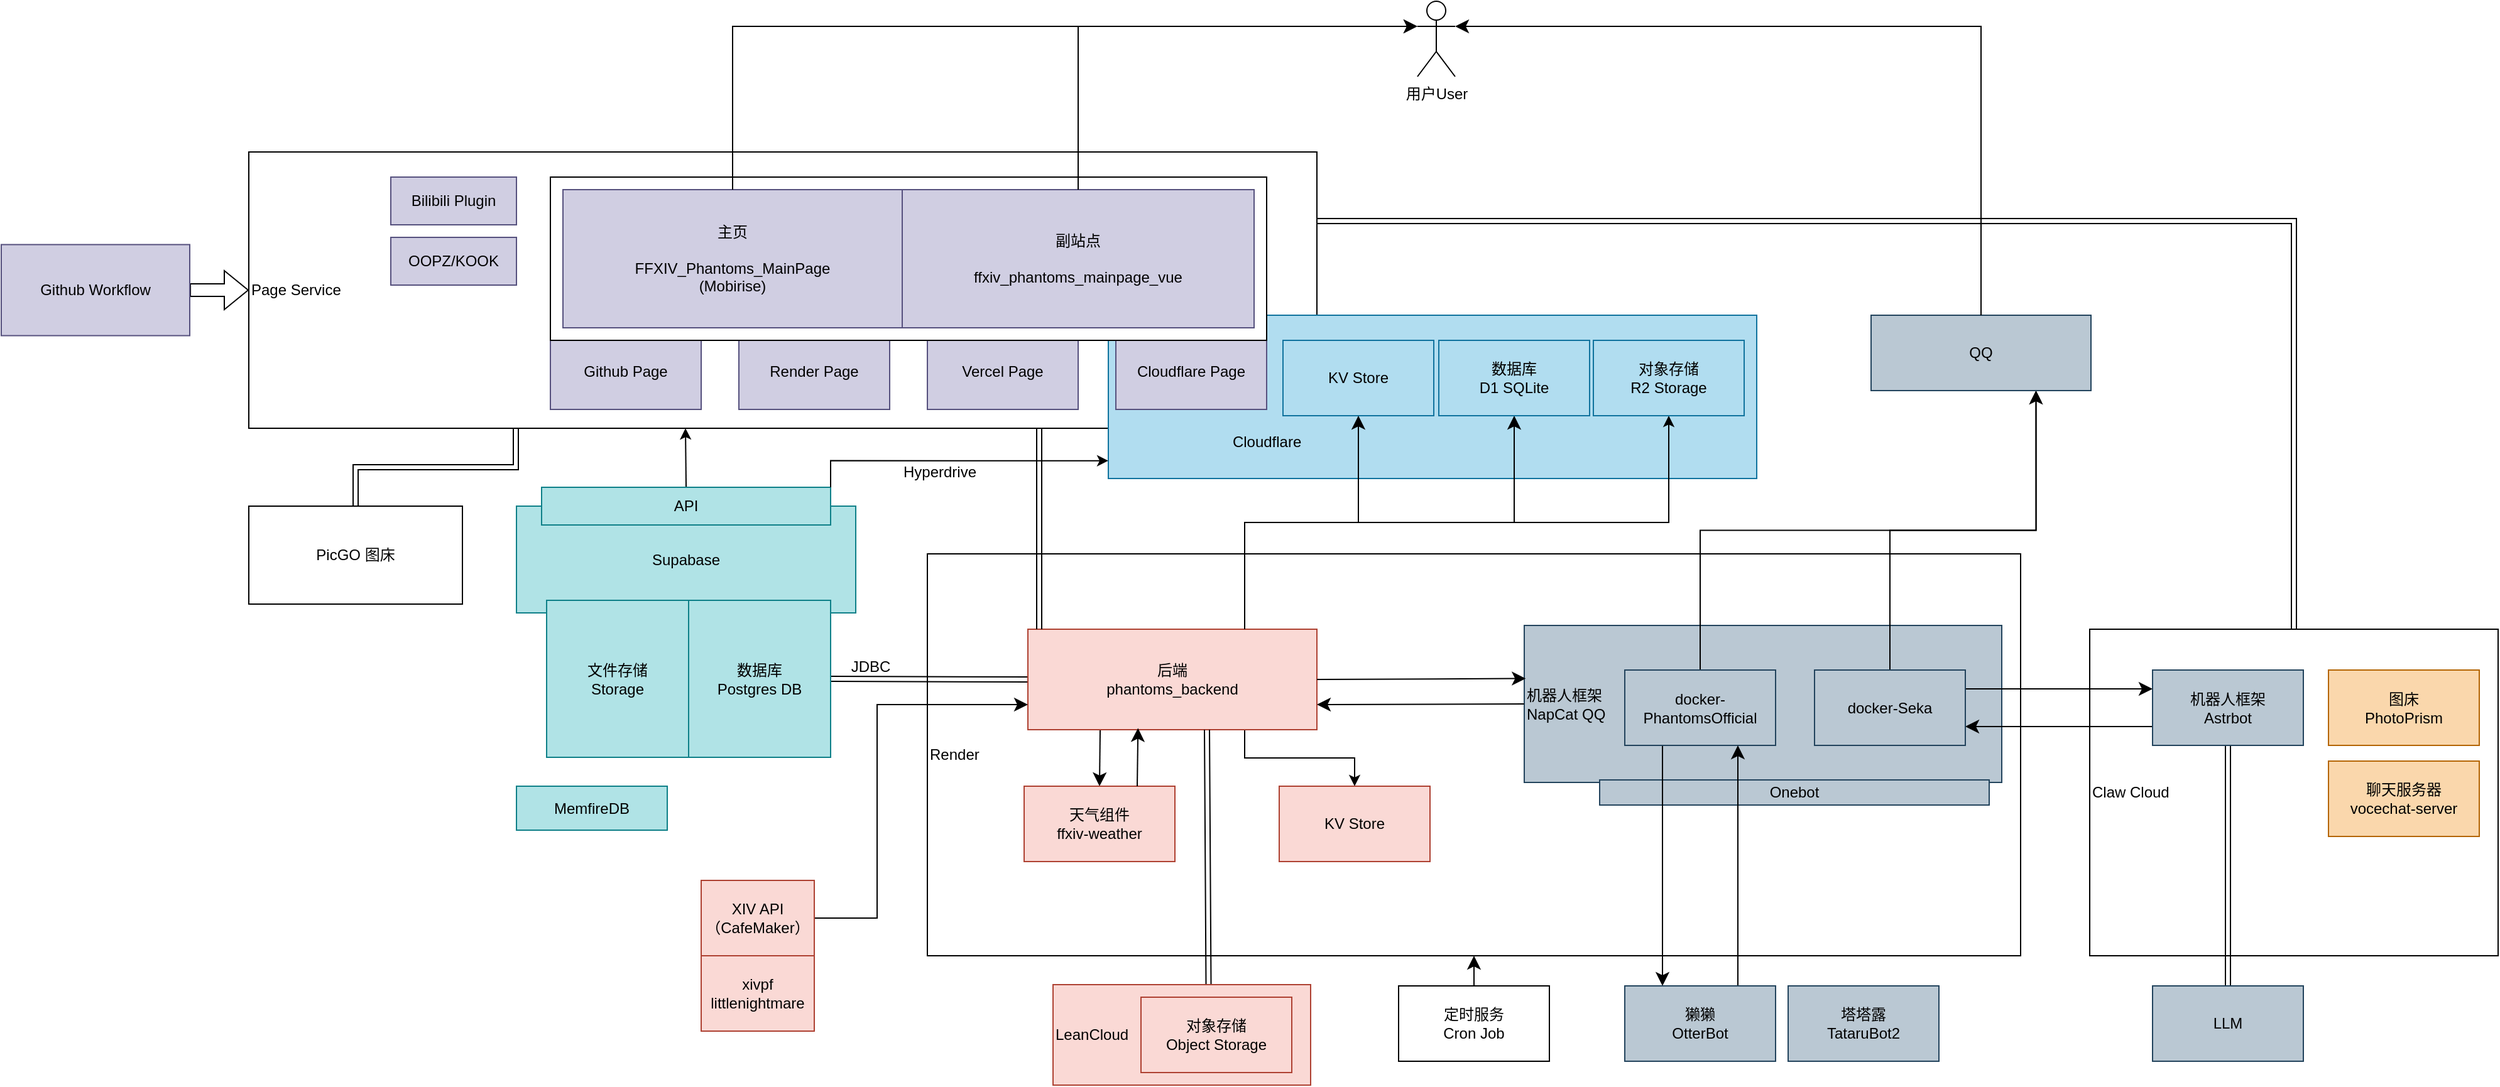 <mxfile version="27.2.0">
  <diagram name="第 1 页" id="wFyW_Cmr_p7eIlI1zy-i">
    <mxGraphModel dx="3038" dy="2620" grid="1" gridSize="10" guides="1" tooltips="1" connect="1" arrows="1" fold="1" page="1" pageScale="1" pageWidth="827" pageHeight="1169" background="#ffffff" math="0" shadow="0">
      <root>
        <mxCell id="0" />
        <mxCell id="1" parent="0" />
        <mxCell id="2_VgH_F3UV7ENEaMxQOe-33" value="Claw Cloud" style="rounded=0;whiteSpace=wrap;html=1;align=left;" parent="1" vertex="1">
          <mxGeometry x="1485" y="420" width="325" height="260" as="geometry" />
        </mxCell>
        <mxCell id="2_VgH_F3UV7ENEaMxQOe-67" style="edgeStyle=orthogonalEdgeStyle;rounded=0;orthogonalLoop=1;jettySize=auto;html=1;exitX=1;exitY=0.25;exitDx=0;exitDy=0;entryX=0.5;entryY=0;entryDx=0;entryDy=0;fontSize=12;shape=link;" parent="1" source="2_VgH_F3UV7ENEaMxQOe-3" target="2_VgH_F3UV7ENEaMxQOe-33" edge="1">
          <mxGeometry relative="1" as="geometry" />
        </mxCell>
        <mxCell id="2_VgH_F3UV7ENEaMxQOe-3" value="Page Service" style="rounded=0;whiteSpace=wrap;html=1;align=left;" parent="1" vertex="1">
          <mxGeometry x="20" y="40" width="850" height="220" as="geometry" />
        </mxCell>
        <mxCell id="2_VgH_F3UV7ENEaMxQOe-41" value="&lt;div&gt;&lt;br&gt;&lt;/div&gt;&lt;div&gt;&lt;br&gt;&lt;/div&gt;&lt;div&gt;&lt;br&gt;&lt;/div&gt;&lt;div&gt;&lt;br&gt;&lt;/div&gt;&lt;div&gt;&lt;br&gt;&lt;/div&gt;Cloudflare&amp;nbsp; &amp;nbsp; &amp;nbsp; &amp;nbsp; &amp;nbsp; &amp;nbsp; &amp;nbsp; &amp;nbsp; &amp;nbsp; &amp;nbsp; &amp;nbsp; &amp;nbsp; &amp;nbsp; &amp;nbsp; &amp;nbsp; &amp;nbsp; &amp;nbsp; &amp;nbsp; &amp;nbsp; &amp;nbsp; &amp;nbsp; &amp;nbsp; &amp;nbsp; &amp;nbsp; &amp;nbsp; &amp;nbsp; &amp;nbsp; &amp;nbsp; &amp;nbsp; &amp;nbsp; &amp;nbsp; &amp;nbsp; &amp;nbsp; &amp;nbsp; &amp;nbsp; &amp;nbsp; &amp;nbsp; &amp;nbsp; &amp;nbsp; &amp;nbsp;" style="rounded=0;whiteSpace=wrap;html=1;fillColor=#b1ddf0;strokeColor=#10739e;" parent="1" vertex="1">
          <mxGeometry x="704" y="170" width="516" height="130" as="geometry" />
        </mxCell>
        <mxCell id="2_VgH_F3UV7ENEaMxQOe-1" value="Render" style="rounded=0;whiteSpace=wrap;html=1;align=left;" parent="1" vertex="1">
          <mxGeometry x="560" y="360" width="870" height="320" as="geometry" />
        </mxCell>
        <mxCell id="2_VgH_F3UV7ENEaMxQOe-6" value="&lt;div&gt;&lt;span style=&quot;background-color: transparent; color: light-dark(rgb(0, 0, 0), rgb(255, 255, 255));&quot;&gt;机器人框架&lt;/span&gt;&lt;/div&gt;NapCat QQ" style="rounded=0;whiteSpace=wrap;html=1;align=left;fillColor=#bac8d3;strokeColor=#23445d;" parent="1" vertex="1">
          <mxGeometry x="1035" y="417" width="380" height="125" as="geometry" />
        </mxCell>
        <mxCell id="2_VgH_F3UV7ENEaMxQOe-2" value="Supabase" style="rounded=0;whiteSpace=wrap;html=1;fillColor=#b0e3e6;strokeColor=#0e8088;" parent="1" vertex="1">
          <mxGeometry x="233" y="322" width="270" height="85" as="geometry" />
        </mxCell>
        <mxCell id="2_VgH_F3UV7ENEaMxQOe-4" value="Onebot" style="rounded=0;whiteSpace=wrap;html=1;fillColor=#bac8d3;strokeColor=#23445d;" parent="1" vertex="1">
          <mxGeometry x="1095" y="540" width="310" height="20" as="geometry" />
        </mxCell>
        <mxCell id="2_VgH_F3UV7ENEaMxQOe-44" style="edgeStyle=none;curved=1;rounded=0;orthogonalLoop=1;jettySize=auto;html=1;exitX=0;exitY=0.75;exitDx=0;exitDy=0;entryX=1;entryY=0.75;entryDx=0;entryDy=0;fontSize=12;startSize=8;endSize=8;" parent="1" source="2_VgH_F3UV7ENEaMxQOe-5" target="2_VgH_F3UV7ENEaMxQOe-18" edge="1">
          <mxGeometry relative="1" as="geometry" />
        </mxCell>
        <mxCell id="9-VR7E2qSb-oxVVlqB_M-5" style="edgeStyle=none;curved=1;rounded=0;orthogonalLoop=1;jettySize=auto;html=1;exitX=0.5;exitY=1;exitDx=0;exitDy=0;entryX=0.5;entryY=0;entryDx=0;entryDy=0;fontSize=12;shape=link;" parent="1" source="2_VgH_F3UV7ENEaMxQOe-5" target="9-VR7E2qSb-oxVVlqB_M-4" edge="1">
          <mxGeometry relative="1" as="geometry" />
        </mxCell>
        <mxCell id="2_VgH_F3UV7ENEaMxQOe-5" value="&lt;div&gt;机器人框架&lt;/div&gt;Astrbot" style="rounded=0;whiteSpace=wrap;html=1;fillColor=#bac8d3;strokeColor=#23445d;" parent="1" vertex="1">
          <mxGeometry x="1535" y="452.5" width="120" height="60" as="geometry" />
        </mxCell>
        <mxCell id="2_VgH_F3UV7ENEaMxQOe-11" value="Github Page" style="rounded=0;whiteSpace=wrap;html=1;fillColor=#d0cee2;strokeColor=#56517e;" parent="1" vertex="1">
          <mxGeometry x="260" y="185" width="120" height="60" as="geometry" />
        </mxCell>
        <mxCell id="2_VgH_F3UV7ENEaMxQOe-12" value="Render Page" style="rounded=0;whiteSpace=wrap;html=1;fillColor=#d0cee2;strokeColor=#56517e;" parent="1" vertex="1">
          <mxGeometry x="410" y="185" width="120" height="60" as="geometry" />
        </mxCell>
        <mxCell id="2_VgH_F3UV7ENEaMxQOe-13" value="Vercel Page" style="rounded=0;whiteSpace=wrap;html=1;fillColor=#d0cee2;strokeColor=#56517e;" parent="1" vertex="1">
          <mxGeometry x="560" y="185" width="120" height="60" as="geometry" />
        </mxCell>
        <mxCell id="2_VgH_F3UV7ENEaMxQOe-14" value="Cloudflare Page" style="rounded=0;whiteSpace=wrap;html=1;fillColor=#d0cee2;strokeColor=#56517e;" parent="1" vertex="1">
          <mxGeometry x="710" y="185" width="120" height="60" as="geometry" />
        </mxCell>
        <mxCell id="2_VgH_F3UV7ENEaMxQOe-57" style="edgeStyle=none;curved=1;rounded=0;orthogonalLoop=1;jettySize=auto;html=1;exitX=0.5;exitY=0;exitDx=0;exitDy=0;entryX=0.25;entryY=1;entryDx=0;entryDy=0;fontSize=12;" parent="1" source="2_VgH_F3UV7ENEaMxQOe-15" edge="1">
          <mxGeometry relative="1" as="geometry">
            <mxPoint x="367.5" y="260" as="targetPoint" />
          </mxGeometry>
        </mxCell>
        <mxCell id="2_VgH_F3UV7ENEaMxQOe-15" value="API" style="rounded=0;whiteSpace=wrap;html=1;fillColor=#b0e3e6;strokeColor=#0e8088;" parent="1" vertex="1">
          <mxGeometry x="253" y="307" width="230" height="30" as="geometry" />
        </mxCell>
        <mxCell id="2_VgH_F3UV7ENEaMxQOe-58" style="edgeStyle=none;curved=1;rounded=0;orthogonalLoop=1;jettySize=auto;html=1;exitX=1;exitY=0.5;exitDx=0;exitDy=0;entryX=0;entryY=0.5;entryDx=0;entryDy=0;fontSize=12;shape=link;" parent="1" source="2_VgH_F3UV7ENEaMxQOe-16" target="2_VgH_F3UV7ENEaMxQOe-17" edge="1">
          <mxGeometry relative="1" as="geometry" />
        </mxCell>
        <mxCell id="2_VgH_F3UV7ENEaMxQOe-16" value="&lt;div&gt;数据库&lt;/div&gt;Postgres DB" style="rounded=0;whiteSpace=wrap;html=1;fillColor=#b0e3e6;strokeColor=#0e8088;" parent="1" vertex="1">
          <mxGeometry x="370" y="397" width="113" height="125" as="geometry" />
        </mxCell>
        <mxCell id="2_VgH_F3UV7ENEaMxQOe-49" style="edgeStyle=none;curved=1;rounded=0;orthogonalLoop=1;jettySize=auto;html=1;exitX=0.25;exitY=1;exitDx=0;exitDy=0;entryX=0.5;entryY=0;entryDx=0;entryDy=0;fontSize=12;startSize=8;endSize=8;" parent="1" source="2_VgH_F3UV7ENEaMxQOe-17" target="2_VgH_F3UV7ENEaMxQOe-31" edge="1">
          <mxGeometry relative="1" as="geometry" />
        </mxCell>
        <mxCell id="2_VgH_F3UV7ENEaMxQOe-80" style="edgeStyle=orthogonalEdgeStyle;rounded=0;orthogonalLoop=1;jettySize=auto;html=1;exitX=0.75;exitY=0;exitDx=0;exitDy=0;entryX=0.5;entryY=1;entryDx=0;entryDy=0;fontSize=12;startSize=8;endSize=8;" parent="1" source="2_VgH_F3UV7ENEaMxQOe-17" target="2_VgH_F3UV7ENEaMxQOe-79" edge="1">
          <mxGeometry relative="1" as="geometry" />
        </mxCell>
        <mxCell id="Z0qvKeeSvE4q1odlj8iB-3" style="edgeStyle=orthogonalEdgeStyle;rounded=0;orthogonalLoop=1;jettySize=auto;html=1;exitX=0.75;exitY=1;exitDx=0;exitDy=0;entryX=0.5;entryY=0;entryDx=0;entryDy=0;" edge="1" parent="1" source="2_VgH_F3UV7ENEaMxQOe-17" target="Z0qvKeeSvE4q1odlj8iB-2">
          <mxGeometry relative="1" as="geometry" />
        </mxCell>
        <mxCell id="Z0qvKeeSvE4q1odlj8iB-9" style="edgeStyle=orthogonalEdgeStyle;rounded=0;orthogonalLoop=1;jettySize=auto;html=1;exitX=0.75;exitY=0;exitDx=0;exitDy=0;entryX=0.5;entryY=1;entryDx=0;entryDy=0;" edge="1" parent="1" source="2_VgH_F3UV7ENEaMxQOe-17" target="Z0qvKeeSvE4q1odlj8iB-8">
          <mxGeometry relative="1" as="geometry" />
        </mxCell>
        <mxCell id="2_VgH_F3UV7ENEaMxQOe-17" value="&lt;div&gt;后端&lt;/div&gt;phantoms_backend" style="rounded=0;whiteSpace=wrap;html=1;fillColor=#fad9d5;strokeColor=#ae4132;" parent="1" vertex="1">
          <mxGeometry x="640" y="420" width="230" height="80" as="geometry" />
        </mxCell>
        <mxCell id="2_VgH_F3UV7ENEaMxQOe-43" style="edgeStyle=none;curved=1;rounded=0;orthogonalLoop=1;jettySize=auto;html=1;exitX=1;exitY=0.25;exitDx=0;exitDy=0;entryX=0;entryY=0.25;entryDx=0;entryDy=0;fontSize=12;startSize=8;endSize=8;" parent="1" source="2_VgH_F3UV7ENEaMxQOe-18" target="2_VgH_F3UV7ENEaMxQOe-5" edge="1">
          <mxGeometry relative="1" as="geometry" />
        </mxCell>
        <mxCell id="2_VgH_F3UV7ENEaMxQOe-47" style="edgeStyle=orthogonalEdgeStyle;rounded=0;orthogonalLoop=1;jettySize=auto;html=1;exitX=0.5;exitY=0;exitDx=0;exitDy=0;entryX=0.75;entryY=1;entryDx=0;entryDy=0;fontSize=12;" parent="1" source="2_VgH_F3UV7ENEaMxQOe-18" target="2_VgH_F3UV7ENEaMxQOe-27" edge="1">
          <mxGeometry relative="1" as="geometry" />
        </mxCell>
        <mxCell id="2_VgH_F3UV7ENEaMxQOe-18" value="docker-Seka" style="rounded=0;whiteSpace=wrap;html=1;fillColor=#bac8d3;strokeColor=#23445d;" parent="1" vertex="1">
          <mxGeometry x="1266" y="452.5" width="120" height="60" as="geometry" />
        </mxCell>
        <mxCell id="2_VgH_F3UV7ENEaMxQOe-23" style="edgeStyle=none;curved=1;rounded=0;orthogonalLoop=1;jettySize=auto;html=1;exitX=0.25;exitY=1;exitDx=0;exitDy=0;entryX=0.25;entryY=0;entryDx=0;entryDy=0;fontSize=12;startSize=8;endSize=8;" parent="1" source="2_VgH_F3UV7ENEaMxQOe-19" target="2_VgH_F3UV7ENEaMxQOe-22" edge="1">
          <mxGeometry relative="1" as="geometry" />
        </mxCell>
        <mxCell id="2_VgH_F3UV7ENEaMxQOe-46" style="edgeStyle=orthogonalEdgeStyle;rounded=0;orthogonalLoop=1;jettySize=auto;html=1;exitX=0.5;exitY=0;exitDx=0;exitDy=0;entryX=0.75;entryY=1;entryDx=0;entryDy=0;fontSize=12;startSize=8;endSize=8;" parent="1" source="2_VgH_F3UV7ENEaMxQOe-19" target="2_VgH_F3UV7ENEaMxQOe-27" edge="1">
          <mxGeometry relative="1" as="geometry" />
        </mxCell>
        <mxCell id="2_VgH_F3UV7ENEaMxQOe-19" value="docker-PhantomsOfficial" style="rounded=0;whiteSpace=wrap;html=1;fillColor=#bac8d3;strokeColor=#23445d;" parent="1" vertex="1">
          <mxGeometry x="1115" y="452.5" width="120" height="60" as="geometry" />
        </mxCell>
        <mxCell id="2_VgH_F3UV7ENEaMxQOe-24" style="edgeStyle=none;curved=1;rounded=0;orthogonalLoop=1;jettySize=auto;html=1;exitX=0.75;exitY=0;exitDx=0;exitDy=0;entryX=0.75;entryY=1;entryDx=0;entryDy=0;fontSize=12;startSize=8;endSize=8;" parent="1" source="2_VgH_F3UV7ENEaMxQOe-22" target="2_VgH_F3UV7ENEaMxQOe-19" edge="1">
          <mxGeometry relative="1" as="geometry" />
        </mxCell>
        <mxCell id="2_VgH_F3UV7ENEaMxQOe-22" value="&lt;div&gt;獭獭&lt;/div&gt;OtterBot" style="rounded=0;whiteSpace=wrap;html=1;fillColor=#bac8d3;strokeColor=#23445d;" parent="1" vertex="1">
          <mxGeometry x="1115" y="704" width="120" height="60" as="geometry" />
        </mxCell>
        <mxCell id="2_VgH_F3UV7ENEaMxQOe-25" value="" style="rounded=0;whiteSpace=wrap;html=1;" parent="1" vertex="1">
          <mxGeometry x="260" y="60" width="570" height="130" as="geometry" />
        </mxCell>
        <mxCell id="2_VgH_F3UV7ENEaMxQOe-82" style="edgeStyle=none;curved=1;rounded=0;orthogonalLoop=1;jettySize=auto;html=1;exitX=0.5;exitY=0;exitDx=0;exitDy=0;entryX=0.5;entryY=1;entryDx=0;entryDy=0;fontSize=12;startSize=8;endSize=8;" parent="1" source="2_VgH_F3UV7ENEaMxQOe-26" target="2_VgH_F3UV7ENEaMxQOe-1" edge="1">
          <mxGeometry relative="1" as="geometry" />
        </mxCell>
        <mxCell id="2_VgH_F3UV7ENEaMxQOe-26" value="&lt;div&gt;定时服务&lt;/div&gt;Cron Job" style="rounded=0;whiteSpace=wrap;html=1;" parent="1" vertex="1">
          <mxGeometry x="935" y="704" width="120" height="60" as="geometry" />
        </mxCell>
        <mxCell id="2_VgH_F3UV7ENEaMxQOe-27" value="QQ" style="rounded=0;whiteSpace=wrap;html=1;fillColor=#bac8d3;strokeColor=#23445d;" parent="1" vertex="1">
          <mxGeometry x="1311" y="170" width="175" height="60" as="geometry" />
        </mxCell>
        <mxCell id="2_VgH_F3UV7ENEaMxQOe-29" value="&lt;div&gt;塔塔露&lt;/div&gt;TataruBot2" style="rounded=0;whiteSpace=wrap;html=1;fillColor=#bac8d3;strokeColor=#23445d;" parent="1" vertex="1">
          <mxGeometry x="1245" y="704" width="120" height="60" as="geometry" />
        </mxCell>
        <mxCell id="2_VgH_F3UV7ENEaMxQOe-31" value="&lt;div&gt;天气组件&lt;/div&gt;ffxiv-weather" style="rounded=0;whiteSpace=wrap;html=1;fillColor=#fad9d5;strokeColor=#ae4132;" parent="1" vertex="1">
          <mxGeometry x="637" y="545" width="120" height="60" as="geometry" />
        </mxCell>
        <mxCell id="2_VgH_F3UV7ENEaMxQOe-34" value="&lt;div&gt;图床&lt;/div&gt;PhotoPrism" style="rounded=0;whiteSpace=wrap;html=1;fillColor=#fad7ac;strokeColor=#b46504;" parent="1" vertex="1">
          <mxGeometry x="1675" y="452.5" width="120" height="60" as="geometry" />
        </mxCell>
        <mxCell id="2_VgH_F3UV7ENEaMxQOe-59" style="edgeStyle=none;curved=1;rounded=0;orthogonalLoop=1;jettySize=auto;html=1;exitX=0.75;exitY=0;exitDx=0;exitDy=0;entryX=0.75;entryY=1;entryDx=0;entryDy=0;fontSize=12;shape=link;" parent="1" edge="1">
          <mxGeometry relative="1" as="geometry">
            <mxPoint x="783.75" y="703" as="sourcePoint" />
            <mxPoint x="782.5" y="500" as="targetPoint" />
          </mxGeometry>
        </mxCell>
        <mxCell id="2_VgH_F3UV7ENEaMxQOe-36" value="LeanCloud" style="rounded=0;whiteSpace=wrap;html=1;align=left;fillColor=#fad9d5;strokeColor=#ae4132;" parent="1" vertex="1">
          <mxGeometry x="660" y="703" width="205" height="80" as="geometry" />
        </mxCell>
        <mxCell id="2_VgH_F3UV7ENEaMxQOe-39" value="&lt;div&gt;对象存储&lt;/div&gt;Object Storage" style="rounded=0;whiteSpace=wrap;html=1;fillColor=#fad9d5;strokeColor=#ae4132;" parent="1" vertex="1">
          <mxGeometry x="730" y="713" width="120" height="60" as="geometry" />
        </mxCell>
        <mxCell id="2_VgH_F3UV7ENEaMxQOe-40" value="&lt;div&gt;&lt;span style=&quot;background-color: transparent; color: light-dark(rgb(0, 0, 0), rgb(255, 255, 255));&quot;&gt;KV Store&lt;/span&gt;&lt;/div&gt;" style="rounded=0;whiteSpace=wrap;html=1;fillColor=#b1ddf0;strokeColor=#10739e;" parent="1" vertex="1">
          <mxGeometry x="843" y="190" width="120" height="60" as="geometry" />
        </mxCell>
        <mxCell id="2_VgH_F3UV7ENEaMxQOe-42" value="&lt;div&gt;聊天服务器&lt;/div&gt;vocechat-server" style="rounded=0;whiteSpace=wrap;html=1;fillColor=#fad7ac;strokeColor=#b46504;" parent="1" vertex="1">
          <mxGeometry x="1675" y="525" width="120" height="60" as="geometry" />
        </mxCell>
        <mxCell id="2_VgH_F3UV7ENEaMxQOe-50" style="edgeStyle=none;curved=1;rounded=0;orthogonalLoop=1;jettySize=auto;html=1;exitX=0.75;exitY=0;exitDx=0;exitDy=0;entryX=0.381;entryY=0.984;entryDx=0;entryDy=0;entryPerimeter=0;fontSize=12;startSize=8;endSize=8;" parent="1" source="2_VgH_F3UV7ENEaMxQOe-31" target="2_VgH_F3UV7ENEaMxQOe-17" edge="1">
          <mxGeometry relative="1" as="geometry" />
        </mxCell>
        <mxCell id="2_VgH_F3UV7ENEaMxQOe-54" style="edgeStyle=orthogonalEdgeStyle;rounded=0;orthogonalLoop=1;jettySize=auto;html=1;exitX=0.75;exitY=0;exitDx=0;exitDy=0;entryX=0.5;entryY=1;entryDx=0;entryDy=0;fontSize=12;startSize=8;endSize=8;" parent="1" source="2_VgH_F3UV7ENEaMxQOe-17" target="2_VgH_F3UV7ENEaMxQOe-40" edge="1">
          <mxGeometry relative="1" as="geometry" />
        </mxCell>
        <mxCell id="2_VgH_F3UV7ENEaMxQOe-56" style="edgeStyle=none;curved=1;rounded=0;orthogonalLoop=1;jettySize=auto;html=1;exitX=0;exitY=0;exitDx=0;exitDy=0;fontSize=12;shape=link;" parent="1" edge="1">
          <mxGeometry relative="1" as="geometry">
            <mxPoint x="649" y="420" as="sourcePoint" />
            <mxPoint x="649" y="260" as="targetPoint" />
          </mxGeometry>
        </mxCell>
        <mxCell id="2_VgH_F3UV7ENEaMxQOe-60" value="JDBC" style="text;strokeColor=none;align=center;fillColor=none;html=1;verticalAlign=middle;whiteSpace=wrap;rounded=0;" parent="1" vertex="1">
          <mxGeometry x="485" y="435" width="60" height="30" as="geometry" />
        </mxCell>
        <mxCell id="2_VgH_F3UV7ENEaMxQOe-69" style="edgeStyle=none;curved=1;rounded=0;orthogonalLoop=1;jettySize=auto;html=1;exitX=1;exitY=0.5;exitDx=0;exitDy=0;entryX=0;entryY=0.5;entryDx=0;entryDy=0;fontSize=12;shape=flexArrow;" parent="1" source="2_VgH_F3UV7ENEaMxQOe-68" target="2_VgH_F3UV7ENEaMxQOe-3" edge="1">
          <mxGeometry relative="1" as="geometry" />
        </mxCell>
        <mxCell id="2_VgH_F3UV7ENEaMxQOe-68" value="Github Workflow" style="rounded=0;whiteSpace=wrap;html=1;fillColor=#d0cee2;strokeColor=#56517e;" parent="1" vertex="1">
          <mxGeometry x="-177" y="113.75" width="150" height="72.5" as="geometry" />
        </mxCell>
        <mxCell id="2_VgH_F3UV7ENEaMxQOe-72" style="edgeStyle=orthogonalEdgeStyle;rounded=0;orthogonalLoop=1;jettySize=auto;html=1;exitX=0.5;exitY=0;exitDx=0;exitDy=0;entryX=0.25;entryY=1;entryDx=0;entryDy=0;fontSize=12;shape=link;" parent="1" source="2_VgH_F3UV7ENEaMxQOe-71" target="2_VgH_F3UV7ENEaMxQOe-3" edge="1">
          <mxGeometry relative="1" as="geometry" />
        </mxCell>
        <mxCell id="2_VgH_F3UV7ENEaMxQOe-71" value="PicGO 图床" style="rounded=0;whiteSpace=wrap;html=1;" parent="1" vertex="1">
          <mxGeometry x="20" y="322" width="170" height="78" as="geometry" />
        </mxCell>
        <mxCell id="2_VgH_F3UV7ENEaMxQOe-73" value="Bilibili Plugin" style="rounded=0;whiteSpace=wrap;html=1;fillColor=#d0cee2;strokeColor=#56517e;" parent="1" vertex="1">
          <mxGeometry x="133" y="60" width="100" height="38" as="geometry" />
        </mxCell>
        <mxCell id="2_VgH_F3UV7ENEaMxQOe-74" value="OOPZ/KOOK" style="rounded=0;whiteSpace=wrap;html=1;fillColor=#d0cee2;strokeColor=#56517e;" parent="1" vertex="1">
          <mxGeometry x="133" y="108" width="100" height="38" as="geometry" />
        </mxCell>
        <mxCell id="2_VgH_F3UV7ENEaMxQOe-75" value="&lt;div&gt;主页&lt;/div&gt;&lt;div&gt;&lt;br&gt;&lt;/div&gt;FFXIV_Phantoms_MainPage&lt;div&gt;(Mobirise)&lt;/div&gt;" style="rounded=0;whiteSpace=wrap;html=1;fillColor=#d0cee2;strokeColor=#56517e;" parent="1" vertex="1">
          <mxGeometry x="270" y="70" width="270" height="110" as="geometry" />
        </mxCell>
        <mxCell id="2_VgH_F3UV7ENEaMxQOe-76" value="&lt;div&gt;副站点&lt;/div&gt;&lt;div&gt;&lt;br&gt;&lt;/div&gt;ffxiv_phantoms_mainpage_vue" style="rounded=0;whiteSpace=wrap;html=1;fillColor=#d0cee2;strokeColor=#56517e;" parent="1" vertex="1">
          <mxGeometry x="540" y="70" width="280" height="110" as="geometry" />
        </mxCell>
        <mxCell id="2_VgH_F3UV7ENEaMxQOe-78" style="edgeStyle=orthogonalEdgeStyle;rounded=0;orthogonalLoop=1;jettySize=auto;html=1;exitX=1;exitY=0.5;exitDx=0;exitDy=0;entryX=0;entryY=0.75;entryDx=0;entryDy=0;fontSize=12;startSize=8;endSize=8;" parent="1" source="2_VgH_F3UV7ENEaMxQOe-77" target="2_VgH_F3UV7ENEaMxQOe-17" edge="1">
          <mxGeometry relative="1" as="geometry">
            <Array as="points">
              <mxPoint x="520" y="650" />
              <mxPoint x="520" y="480" />
            </Array>
          </mxGeometry>
        </mxCell>
        <mxCell id="2_VgH_F3UV7ENEaMxQOe-77" value="XIV API&lt;br&gt;（CafeMaker）" style="rounded=0;whiteSpace=wrap;html=1;fillColor=#fad9d5;strokeColor=#ae4132;" parent="1" vertex="1">
          <mxGeometry x="380" y="620" width="90" height="60" as="geometry" />
        </mxCell>
        <mxCell id="2_VgH_F3UV7ENEaMxQOe-79" value="&lt;div&gt;&lt;span style=&quot;background-color: transparent; color: light-dark(rgb(0, 0, 0), rgb(255, 255, 255));&quot;&gt;数据库&lt;/span&gt;&lt;/div&gt;&lt;div&gt;&lt;span style=&quot;background-color: transparent; color: light-dark(rgb(0, 0, 0), rgb(255, 255, 255));&quot;&gt;D1&amp;nbsp;&lt;/span&gt;&lt;span style=&quot;background-color: transparent;&quot;&gt;SQLite&lt;/span&gt;&lt;/div&gt;" style="rounded=0;whiteSpace=wrap;html=1;fillColor=#b1ddf0;strokeColor=#10739e;" parent="1" vertex="1">
          <mxGeometry x="967" y="190" width="120" height="60" as="geometry" />
        </mxCell>
        <mxCell id="2_VgH_F3UV7ENEaMxQOe-83" value="MemfireDB" style="rounded=0;whiteSpace=wrap;html=1;fillColor=#b0e3e6;strokeColor=#0e8088;" parent="1" vertex="1">
          <mxGeometry x="233" y="545" width="120" height="35" as="geometry" />
        </mxCell>
        <mxCell id="2_VgH_F3UV7ENEaMxQOe-84" value="&lt;div&gt;文件存储&lt;/div&gt;Storage" style="rounded=0;whiteSpace=wrap;html=1;fillColor=#b0e3e6;strokeColor=#0e8088;" parent="1" vertex="1">
          <mxGeometry x="257" y="397" width="113" height="125" as="geometry" />
        </mxCell>
        <mxCell id="2_VgH_F3UV7ENEaMxQOe-85" value="xivpf&lt;div&gt;littlenightmare&lt;/div&gt;" style="rounded=0;whiteSpace=wrap;html=1;fillColor=#fad9d5;strokeColor=#ae4132;" parent="1" vertex="1">
          <mxGeometry x="380" y="680" width="90" height="60" as="geometry" />
        </mxCell>
        <mxCell id="2_VgH_F3UV7ENEaMxQOe-86" value="用户User" style="shape=umlActor;verticalLabelPosition=bottom;verticalAlign=top;html=1;outlineConnect=0;" parent="1" vertex="1">
          <mxGeometry x="950" y="-80" width="30" height="60" as="geometry" />
        </mxCell>
        <mxCell id="2_VgH_F3UV7ENEaMxQOe-88" style="edgeStyle=orthogonalEdgeStyle;rounded=0;orthogonalLoop=1;jettySize=auto;html=1;exitX=0.5;exitY=0;exitDx=0;exitDy=0;entryX=0;entryY=0.333;entryDx=0;entryDy=0;entryPerimeter=0;fontSize=12;startSize=8;endSize=8;" parent="1" source="2_VgH_F3UV7ENEaMxQOe-75" target="2_VgH_F3UV7ENEaMxQOe-86" edge="1">
          <mxGeometry relative="1" as="geometry" />
        </mxCell>
        <mxCell id="2_VgH_F3UV7ENEaMxQOe-89" style="edgeStyle=orthogonalEdgeStyle;rounded=0;orthogonalLoop=1;jettySize=auto;html=1;exitX=0.5;exitY=0;exitDx=0;exitDy=0;entryX=0;entryY=0.333;entryDx=0;entryDy=0;entryPerimeter=0;fontSize=12;startSize=8;endSize=8;" parent="1" source="2_VgH_F3UV7ENEaMxQOe-76" target="2_VgH_F3UV7ENEaMxQOe-86" edge="1">
          <mxGeometry relative="1" as="geometry" />
        </mxCell>
        <mxCell id="2_VgH_F3UV7ENEaMxQOe-90" style="edgeStyle=orthogonalEdgeStyle;rounded=0;orthogonalLoop=1;jettySize=auto;html=1;exitX=0.5;exitY=0;exitDx=0;exitDy=0;entryX=1;entryY=0.333;entryDx=0;entryDy=0;entryPerimeter=0;fontSize=12;startSize=8;endSize=8;" parent="1" source="2_VgH_F3UV7ENEaMxQOe-27" target="2_VgH_F3UV7ENEaMxQOe-86" edge="1">
          <mxGeometry relative="1" as="geometry" />
        </mxCell>
        <mxCell id="9-VR7E2qSb-oxVVlqB_M-2" style="edgeStyle=none;curved=1;rounded=0;orthogonalLoop=1;jettySize=auto;html=1;exitX=0;exitY=0.5;exitDx=0;exitDy=0;entryX=1;entryY=0.75;entryDx=0;entryDy=0;fontSize=12;startSize=8;endSize=8;" parent="1" source="2_VgH_F3UV7ENEaMxQOe-6" target="2_VgH_F3UV7ENEaMxQOe-17" edge="1">
          <mxGeometry relative="1" as="geometry" />
        </mxCell>
        <mxCell id="9-VR7E2qSb-oxVVlqB_M-3" style="edgeStyle=none;curved=1;rounded=0;orthogonalLoop=1;jettySize=auto;html=1;exitX=1;exitY=0.5;exitDx=0;exitDy=0;entryX=0.003;entryY=0.338;entryDx=0;entryDy=0;entryPerimeter=0;fontSize=12;startSize=8;endSize=8;" parent="1" source="2_VgH_F3UV7ENEaMxQOe-17" target="2_VgH_F3UV7ENEaMxQOe-6" edge="1">
          <mxGeometry relative="1" as="geometry" />
        </mxCell>
        <mxCell id="9-VR7E2qSb-oxVVlqB_M-4" value="&lt;div&gt;LLM&lt;/div&gt;" style="rounded=0;whiteSpace=wrap;html=1;fillColor=#bac8d3;strokeColor=#23445d;" parent="1" vertex="1">
          <mxGeometry x="1535" y="704" width="120" height="60" as="geometry" />
        </mxCell>
        <mxCell id="Z0qvKeeSvE4q1odlj8iB-2" value="&lt;div&gt;&lt;span style=&quot;background-color: transparent; color: light-dark(rgb(0, 0, 0), rgb(255, 255, 255));&quot;&gt;KV Store&lt;/span&gt;&lt;/div&gt;" style="rounded=0;whiteSpace=wrap;html=1;fillColor=#fad9d5;strokeColor=#ae4132;" vertex="1" parent="1">
          <mxGeometry x="840" y="545" width="120" height="60" as="geometry" />
        </mxCell>
        <mxCell id="Z0qvKeeSvE4q1odlj8iB-6" style="edgeStyle=orthogonalEdgeStyle;rounded=0;orthogonalLoop=1;jettySize=auto;html=1;exitX=1;exitY=0;exitDx=0;exitDy=0;entryX=0;entryY=0.891;entryDx=0;entryDy=0;entryPerimeter=0;" edge="1" parent="1" source="2_VgH_F3UV7ENEaMxQOe-15" target="2_VgH_F3UV7ENEaMxQOe-41">
          <mxGeometry relative="1" as="geometry" />
        </mxCell>
        <mxCell id="Z0qvKeeSvE4q1odlj8iB-7" value="Hyperdrive" style="text;strokeColor=none;align=center;fillColor=none;html=1;verticalAlign=middle;whiteSpace=wrap;rounded=0;" vertex="1" parent="1">
          <mxGeometry x="540" y="280" width="60" height="30" as="geometry" />
        </mxCell>
        <mxCell id="Z0qvKeeSvE4q1odlj8iB-8" value="&lt;div&gt;对象存储&lt;/div&gt;R2 Storage" style="rounded=0;whiteSpace=wrap;html=1;fillColor=#b1ddf0;strokeColor=#10739e;" vertex="1" parent="1">
          <mxGeometry x="1090" y="190" width="120" height="60" as="geometry" />
        </mxCell>
      </root>
    </mxGraphModel>
  </diagram>
</mxfile>
